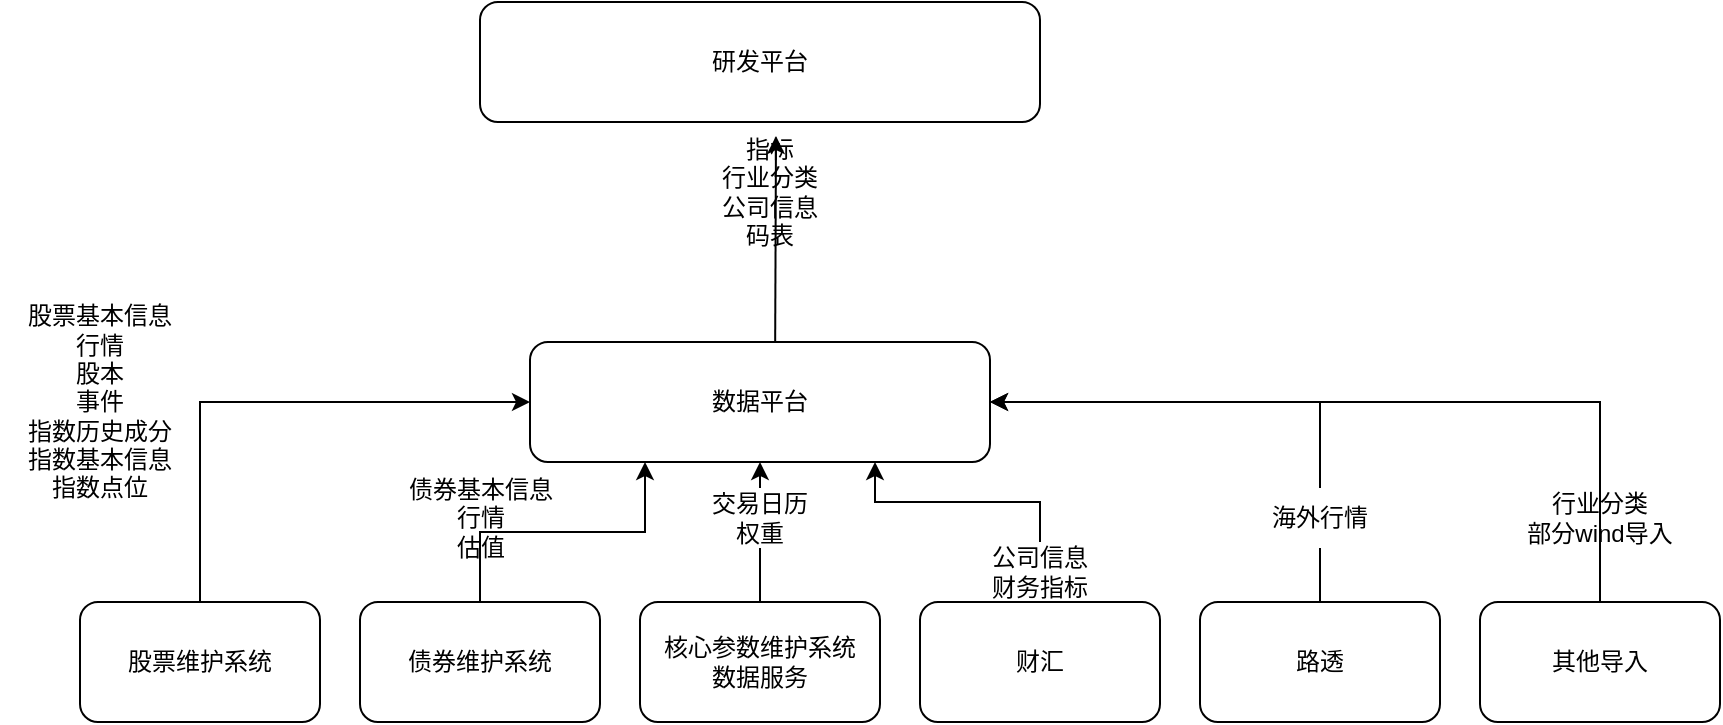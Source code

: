 <mxfile version="15.8.9" type="github">
  <diagram id="prtHgNgQTEPvFCAcTncT" name="Page-1">
    <mxGraphModel dx="1038" dy="579" grid="1" gridSize="10" guides="1" tooltips="1" connect="1" arrows="1" fold="1" page="1" pageScale="1" pageWidth="827" pageHeight="1169" math="0" shadow="0">
      <root>
        <mxCell id="0" />
        <mxCell id="1" parent="0" />
        <mxCell id="QB9qPfbNWzUi7Y-tjw_x-1" value="数据平台" style="rounded=1;whiteSpace=wrap;html=1;" vertex="1" parent="1">
          <mxGeometry x="345" y="270" width="230" height="60" as="geometry" />
        </mxCell>
        <mxCell id="QB9qPfbNWzUi7Y-tjw_x-8" style="edgeStyle=orthogonalEdgeStyle;rounded=0;orthogonalLoop=1;jettySize=auto;html=1;exitX=0.5;exitY=0;exitDx=0;exitDy=0;entryX=0;entryY=0.5;entryDx=0;entryDy=0;" edge="1" parent="1" source="QB9qPfbNWzUi7Y-tjw_x-2" target="QB9qPfbNWzUi7Y-tjw_x-1">
          <mxGeometry relative="1" as="geometry" />
        </mxCell>
        <mxCell id="QB9qPfbNWzUi7Y-tjw_x-2" value="股票维护系统" style="rounded=1;whiteSpace=wrap;html=1;" vertex="1" parent="1">
          <mxGeometry x="120" y="400" width="120" height="60" as="geometry" />
        </mxCell>
        <mxCell id="QB9qPfbNWzUi7Y-tjw_x-11" style="edgeStyle=orthogonalEdgeStyle;rounded=0;orthogonalLoop=1;jettySize=auto;html=1;exitX=0.5;exitY=0;exitDx=0;exitDy=0;entryX=0.25;entryY=1;entryDx=0;entryDy=0;" edge="1" parent="1" source="QB9qPfbNWzUi7Y-tjw_x-3" target="QB9qPfbNWzUi7Y-tjw_x-1">
          <mxGeometry relative="1" as="geometry" />
        </mxCell>
        <mxCell id="QB9qPfbNWzUi7Y-tjw_x-3" value="债券维护系统" style="rounded=1;whiteSpace=wrap;html=1;" vertex="1" parent="1">
          <mxGeometry x="260" y="400" width="120" height="60" as="geometry" />
        </mxCell>
        <mxCell id="QB9qPfbNWzUi7Y-tjw_x-14" style="edgeStyle=orthogonalEdgeStyle;rounded=0;orthogonalLoop=1;jettySize=auto;html=1;exitX=0.5;exitY=0;exitDx=0;exitDy=0;entryX=0.5;entryY=1;entryDx=0;entryDy=0;startArrow=none;" edge="1" parent="1" source="QB9qPfbNWzUi7Y-tjw_x-15" target="QB9qPfbNWzUi7Y-tjw_x-1">
          <mxGeometry relative="1" as="geometry" />
        </mxCell>
        <mxCell id="QB9qPfbNWzUi7Y-tjw_x-4" value="核心参数维护系统&lt;br&gt;数据服务" style="rounded=1;whiteSpace=wrap;html=1;" vertex="1" parent="1">
          <mxGeometry x="400" y="400" width="120" height="60" as="geometry" />
        </mxCell>
        <mxCell id="QB9qPfbNWzUi7Y-tjw_x-18" style="edgeStyle=orthogonalEdgeStyle;rounded=0;orthogonalLoop=1;jettySize=auto;html=1;exitX=0.5;exitY=0;exitDx=0;exitDy=0;entryX=0.75;entryY=1;entryDx=0;entryDy=0;startArrow=none;" edge="1" parent="1" source="QB9qPfbNWzUi7Y-tjw_x-20" target="QB9qPfbNWzUi7Y-tjw_x-1">
          <mxGeometry relative="1" as="geometry" />
        </mxCell>
        <mxCell id="QB9qPfbNWzUi7Y-tjw_x-5" value="财汇" style="rounded=1;whiteSpace=wrap;html=1;" vertex="1" parent="1">
          <mxGeometry x="540" y="400" width="120" height="60" as="geometry" />
        </mxCell>
        <mxCell id="QB9qPfbNWzUi7Y-tjw_x-19" style="edgeStyle=orthogonalEdgeStyle;rounded=0;orthogonalLoop=1;jettySize=auto;html=1;exitX=0.5;exitY=0;exitDx=0;exitDy=0;entryX=1;entryY=0.5;entryDx=0;entryDy=0;startArrow=none;" edge="1" parent="1" source="QB9qPfbNWzUi7Y-tjw_x-22" target="QB9qPfbNWzUi7Y-tjw_x-1">
          <mxGeometry relative="1" as="geometry" />
        </mxCell>
        <mxCell id="QB9qPfbNWzUi7Y-tjw_x-6" value="路透" style="rounded=1;whiteSpace=wrap;html=1;" vertex="1" parent="1">
          <mxGeometry x="680" y="400" width="120" height="60" as="geometry" />
        </mxCell>
        <mxCell id="QB9qPfbNWzUi7Y-tjw_x-9" value="股票基本信息&lt;br&gt;行情&lt;br&gt;股本&lt;br&gt;事件&lt;br&gt;指数历史成分&lt;br&gt;指数基本信息&lt;br&gt;指数点位&lt;br&gt;" style="text;html=1;strokeColor=none;fillColor=none;align=center;verticalAlign=middle;whiteSpace=wrap;rounded=0;" vertex="1" parent="1">
          <mxGeometry x="80" y="285" width="100" height="30" as="geometry" />
        </mxCell>
        <mxCell id="QB9qPfbNWzUi7Y-tjw_x-12" value="债券基本信息&lt;br&gt;行情&lt;br&gt;估值" style="text;html=1;strokeColor=none;fillColor=none;align=center;verticalAlign=middle;whiteSpace=wrap;rounded=0;" vertex="1" parent="1">
          <mxGeometry x="282.5" y="343" width="75" height="30" as="geometry" />
        </mxCell>
        <mxCell id="QB9qPfbNWzUi7Y-tjw_x-15" value="交易日历&lt;br&gt;权重" style="text;html=1;strokeColor=none;fillColor=none;align=center;verticalAlign=middle;whiteSpace=wrap;rounded=0;" vertex="1" parent="1">
          <mxGeometry x="420" y="343" width="80" height="30" as="geometry" />
        </mxCell>
        <mxCell id="QB9qPfbNWzUi7Y-tjw_x-16" value="" style="edgeStyle=orthogonalEdgeStyle;rounded=0;orthogonalLoop=1;jettySize=auto;html=1;exitX=0.5;exitY=0;exitDx=0;exitDy=0;entryX=0.5;entryY=1;entryDx=0;entryDy=0;endArrow=none;" edge="1" parent="1" source="QB9qPfbNWzUi7Y-tjw_x-4" target="QB9qPfbNWzUi7Y-tjw_x-15">
          <mxGeometry relative="1" as="geometry">
            <mxPoint x="460" y="400" as="sourcePoint" />
            <mxPoint x="460" y="330" as="targetPoint" />
          </mxGeometry>
        </mxCell>
        <mxCell id="QB9qPfbNWzUi7Y-tjw_x-20" value="公司信息&lt;br&gt;财务指标" style="text;html=1;strokeColor=none;fillColor=none;align=center;verticalAlign=middle;whiteSpace=wrap;rounded=0;" vertex="1" parent="1">
          <mxGeometry x="535" y="370" width="130" height="30" as="geometry" />
        </mxCell>
        <mxCell id="QB9qPfbNWzUi7Y-tjw_x-21" value="" style="edgeStyle=orthogonalEdgeStyle;rounded=0;orthogonalLoop=1;jettySize=auto;html=1;exitX=0.5;exitY=0;exitDx=0;exitDy=0;entryX=0.75;entryY=1;entryDx=0;entryDy=0;endArrow=none;" edge="1" parent="1" source="QB9qPfbNWzUi7Y-tjw_x-5" target="QB9qPfbNWzUi7Y-tjw_x-20">
          <mxGeometry relative="1" as="geometry">
            <mxPoint x="600" y="400" as="sourcePoint" />
            <mxPoint x="517.5" y="330" as="targetPoint" />
          </mxGeometry>
        </mxCell>
        <mxCell id="QB9qPfbNWzUi7Y-tjw_x-22" value="海外行情" style="text;html=1;strokeColor=none;fillColor=none;align=center;verticalAlign=middle;whiteSpace=wrap;rounded=0;" vertex="1" parent="1">
          <mxGeometry x="710" y="343" width="60" height="30" as="geometry" />
        </mxCell>
        <mxCell id="QB9qPfbNWzUi7Y-tjw_x-24" value="" style="edgeStyle=orthogonalEdgeStyle;rounded=0;orthogonalLoop=1;jettySize=auto;html=1;exitX=0.5;exitY=0;exitDx=0;exitDy=0;entryX=0.5;entryY=1;entryDx=0;entryDy=0;endArrow=none;" edge="1" parent="1" source="QB9qPfbNWzUi7Y-tjw_x-6" target="QB9qPfbNWzUi7Y-tjw_x-22">
          <mxGeometry relative="1" as="geometry">
            <mxPoint x="740" y="400" as="sourcePoint" />
            <mxPoint x="575" y="300" as="targetPoint" />
          </mxGeometry>
        </mxCell>
        <mxCell id="QB9qPfbNWzUi7Y-tjw_x-26" style="edgeStyle=orthogonalEdgeStyle;rounded=0;orthogonalLoop=1;jettySize=auto;html=1;exitX=0.5;exitY=0;exitDx=0;exitDy=0;entryX=1;entryY=0.5;entryDx=0;entryDy=0;" edge="1" parent="1" source="QB9qPfbNWzUi7Y-tjw_x-25" target="QB9qPfbNWzUi7Y-tjw_x-1">
          <mxGeometry relative="1" as="geometry" />
        </mxCell>
        <mxCell id="QB9qPfbNWzUi7Y-tjw_x-25" value="其他导入" style="rounded=1;whiteSpace=wrap;html=1;" vertex="1" parent="1">
          <mxGeometry x="820" y="400" width="120" height="60" as="geometry" />
        </mxCell>
        <mxCell id="QB9qPfbNWzUi7Y-tjw_x-27" value="行业分类&lt;br&gt;部分wind导入" style="text;html=1;strokeColor=none;fillColor=none;align=center;verticalAlign=middle;whiteSpace=wrap;rounded=0;" vertex="1" parent="1">
          <mxGeometry x="820" y="343" width="120" height="30" as="geometry" />
        </mxCell>
        <mxCell id="QB9qPfbNWzUi7Y-tjw_x-28" value="研发平台" style="rounded=1;whiteSpace=wrap;html=1;" vertex="1" parent="1">
          <mxGeometry x="320" y="100" width="280" height="60" as="geometry" />
        </mxCell>
        <mxCell id="QB9qPfbNWzUi7Y-tjw_x-29" value="" style="endArrow=classic;html=1;rounded=0;exitX=0.533;exitY=0.043;exitDx=0;exitDy=0;exitPerimeter=0;" edge="1" parent="1">
          <mxGeometry width="50" height="50" relative="1" as="geometry">
            <mxPoint x="467.59" y="269.58" as="sourcePoint" />
            <mxPoint x="468" y="167" as="targetPoint" />
          </mxGeometry>
        </mxCell>
        <mxCell id="QB9qPfbNWzUi7Y-tjw_x-30" value="指标&lt;br&gt;行业分类&lt;br&gt;公司信息&lt;br&gt;码表" style="text;html=1;strokeColor=none;fillColor=none;align=center;verticalAlign=middle;whiteSpace=wrap;rounded=0;" vertex="1" parent="1">
          <mxGeometry x="380" y="180" width="170" height="30" as="geometry" />
        </mxCell>
      </root>
    </mxGraphModel>
  </diagram>
</mxfile>
